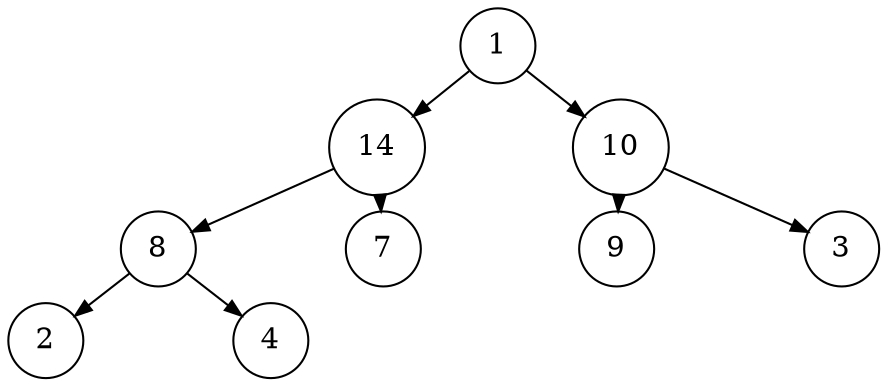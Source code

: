 digraph BT2A1 {
    nodesep=1;
    ranksep=0.1;
    margin=0;
    graph [ordering="out"]
    node [shape=circle];
    edge [arrowsize=0.8];
    1 -> 14;
    1 -> 10;
    14 -> 8;
    14 -> 7;
    10 -> 9;
    10 -> 3;
    8 -> 2;
    8 -> 4;
}